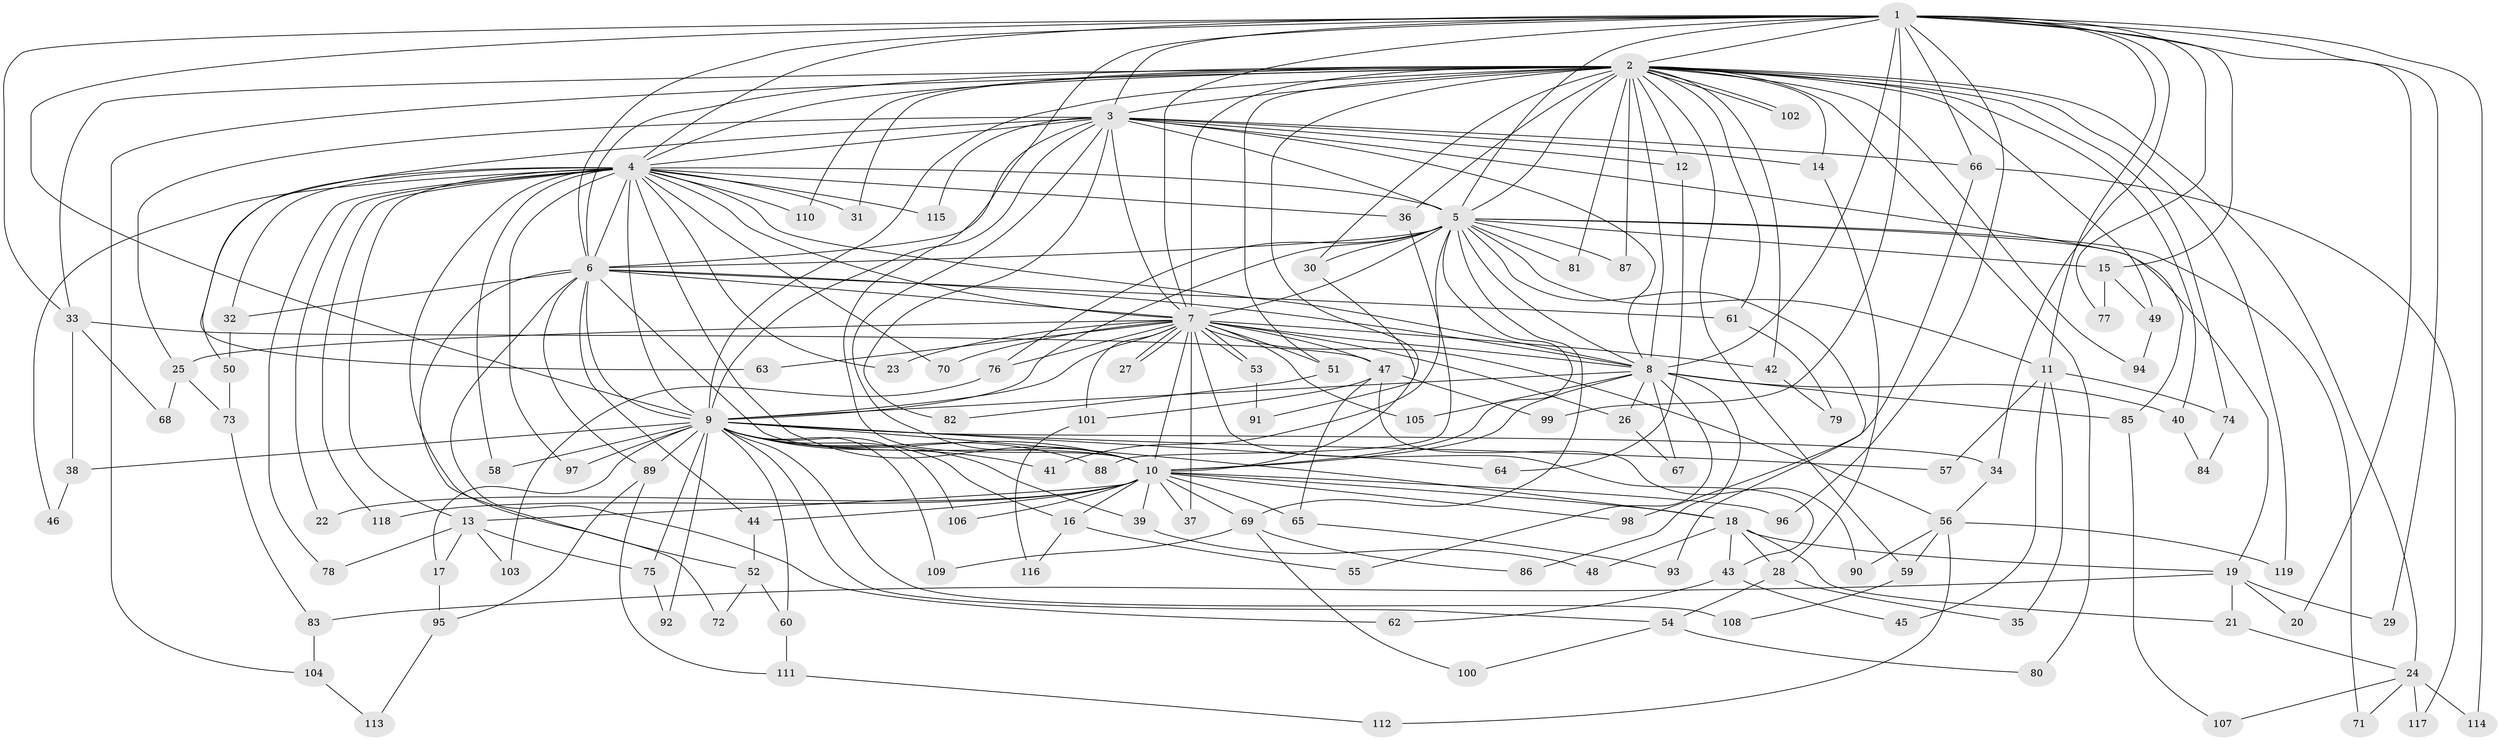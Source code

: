 // coarse degree distribution, {19: 0.024096385542168676, 38: 0.012048192771084338, 15: 0.024096385542168676, 18: 0.012048192771084338, 14: 0.012048192771084338, 27: 0.012048192771084338, 26: 0.012048192771084338, 6: 0.07228915662650602, 3: 0.26506024096385544, 4: 0.04819277108433735, 7: 0.012048192771084338, 5: 0.03614457831325301, 2: 0.4457831325301205, 1: 0.012048192771084338}
// Generated by graph-tools (version 1.1) at 2025/17/03/04/25 18:17:29]
// undirected, 119 vertices, 263 edges
graph export_dot {
graph [start="1"]
  node [color=gray90,style=filled];
  1;
  2;
  3;
  4;
  5;
  6;
  7;
  8;
  9;
  10;
  11;
  12;
  13;
  14;
  15;
  16;
  17;
  18;
  19;
  20;
  21;
  22;
  23;
  24;
  25;
  26;
  27;
  28;
  29;
  30;
  31;
  32;
  33;
  34;
  35;
  36;
  37;
  38;
  39;
  40;
  41;
  42;
  43;
  44;
  45;
  46;
  47;
  48;
  49;
  50;
  51;
  52;
  53;
  54;
  55;
  56;
  57;
  58;
  59;
  60;
  61;
  62;
  63;
  64;
  65;
  66;
  67;
  68;
  69;
  70;
  71;
  72;
  73;
  74;
  75;
  76;
  77;
  78;
  79;
  80;
  81;
  82;
  83;
  84;
  85;
  86;
  87;
  88;
  89;
  90;
  91;
  92;
  93;
  94;
  95;
  96;
  97;
  98;
  99;
  100;
  101;
  102;
  103;
  104;
  105;
  106;
  107;
  108;
  109;
  110;
  111;
  112;
  113;
  114;
  115;
  116;
  117;
  118;
  119;
  1 -- 2;
  1 -- 3;
  1 -- 4;
  1 -- 5;
  1 -- 6;
  1 -- 7;
  1 -- 8;
  1 -- 9;
  1 -- 10;
  1 -- 11;
  1 -- 15;
  1 -- 20;
  1 -- 29;
  1 -- 33;
  1 -- 34;
  1 -- 66;
  1 -- 77;
  1 -- 96;
  1 -- 99;
  1 -- 114;
  2 -- 3;
  2 -- 4;
  2 -- 5;
  2 -- 6;
  2 -- 7;
  2 -- 8;
  2 -- 9;
  2 -- 10;
  2 -- 12;
  2 -- 14;
  2 -- 24;
  2 -- 30;
  2 -- 31;
  2 -- 33;
  2 -- 36;
  2 -- 40;
  2 -- 42;
  2 -- 49;
  2 -- 51;
  2 -- 59;
  2 -- 61;
  2 -- 74;
  2 -- 80;
  2 -- 81;
  2 -- 87;
  2 -- 94;
  2 -- 102;
  2 -- 102;
  2 -- 104;
  2 -- 110;
  2 -- 119;
  3 -- 4;
  3 -- 5;
  3 -- 6;
  3 -- 7;
  3 -- 8;
  3 -- 9;
  3 -- 10;
  3 -- 12;
  3 -- 14;
  3 -- 25;
  3 -- 63;
  3 -- 66;
  3 -- 82;
  3 -- 85;
  3 -- 115;
  4 -- 5;
  4 -- 6;
  4 -- 7;
  4 -- 8;
  4 -- 9;
  4 -- 10;
  4 -- 13;
  4 -- 22;
  4 -- 23;
  4 -- 31;
  4 -- 32;
  4 -- 36;
  4 -- 46;
  4 -- 50;
  4 -- 52;
  4 -- 58;
  4 -- 70;
  4 -- 78;
  4 -- 97;
  4 -- 110;
  4 -- 115;
  4 -- 118;
  5 -- 6;
  5 -- 7;
  5 -- 8;
  5 -- 9;
  5 -- 10;
  5 -- 11;
  5 -- 15;
  5 -- 19;
  5 -- 30;
  5 -- 41;
  5 -- 69;
  5 -- 71;
  5 -- 76;
  5 -- 81;
  5 -- 87;
  5 -- 93;
  6 -- 7;
  6 -- 8;
  6 -- 9;
  6 -- 10;
  6 -- 32;
  6 -- 44;
  6 -- 61;
  6 -- 62;
  6 -- 72;
  6 -- 89;
  7 -- 8;
  7 -- 9;
  7 -- 10;
  7 -- 23;
  7 -- 25;
  7 -- 26;
  7 -- 27;
  7 -- 27;
  7 -- 37;
  7 -- 42;
  7 -- 43;
  7 -- 47;
  7 -- 51;
  7 -- 53;
  7 -- 53;
  7 -- 56;
  7 -- 63;
  7 -- 70;
  7 -- 76;
  7 -- 101;
  7 -- 105;
  8 -- 9;
  8 -- 10;
  8 -- 26;
  8 -- 40;
  8 -- 55;
  8 -- 67;
  8 -- 85;
  8 -- 86;
  8 -- 105;
  9 -- 10;
  9 -- 16;
  9 -- 17;
  9 -- 18;
  9 -- 34;
  9 -- 38;
  9 -- 39;
  9 -- 41;
  9 -- 54;
  9 -- 57;
  9 -- 58;
  9 -- 60;
  9 -- 64;
  9 -- 75;
  9 -- 88;
  9 -- 89;
  9 -- 92;
  9 -- 97;
  9 -- 106;
  9 -- 108;
  9 -- 109;
  10 -- 13;
  10 -- 16;
  10 -- 18;
  10 -- 22;
  10 -- 37;
  10 -- 39;
  10 -- 44;
  10 -- 65;
  10 -- 69;
  10 -- 96;
  10 -- 98;
  10 -- 106;
  10 -- 118;
  11 -- 35;
  11 -- 45;
  11 -- 57;
  11 -- 74;
  12 -- 64;
  13 -- 17;
  13 -- 75;
  13 -- 78;
  13 -- 103;
  14 -- 28;
  15 -- 49;
  15 -- 77;
  16 -- 55;
  16 -- 116;
  17 -- 95;
  18 -- 19;
  18 -- 21;
  18 -- 28;
  18 -- 43;
  18 -- 48;
  19 -- 20;
  19 -- 21;
  19 -- 29;
  19 -- 83;
  21 -- 24;
  24 -- 71;
  24 -- 107;
  24 -- 114;
  24 -- 117;
  25 -- 68;
  25 -- 73;
  26 -- 67;
  28 -- 35;
  28 -- 54;
  30 -- 91;
  32 -- 50;
  33 -- 38;
  33 -- 47;
  33 -- 68;
  34 -- 56;
  36 -- 88;
  38 -- 46;
  39 -- 48;
  40 -- 84;
  42 -- 79;
  43 -- 45;
  43 -- 62;
  44 -- 52;
  47 -- 65;
  47 -- 90;
  47 -- 99;
  47 -- 101;
  49 -- 94;
  50 -- 73;
  51 -- 82;
  52 -- 60;
  52 -- 72;
  53 -- 91;
  54 -- 80;
  54 -- 100;
  56 -- 59;
  56 -- 90;
  56 -- 112;
  56 -- 119;
  59 -- 108;
  60 -- 111;
  61 -- 79;
  65 -- 93;
  66 -- 98;
  66 -- 117;
  69 -- 86;
  69 -- 100;
  69 -- 109;
  73 -- 83;
  74 -- 84;
  75 -- 92;
  76 -- 103;
  83 -- 104;
  85 -- 107;
  89 -- 95;
  89 -- 111;
  95 -- 113;
  101 -- 116;
  104 -- 113;
  111 -- 112;
}
